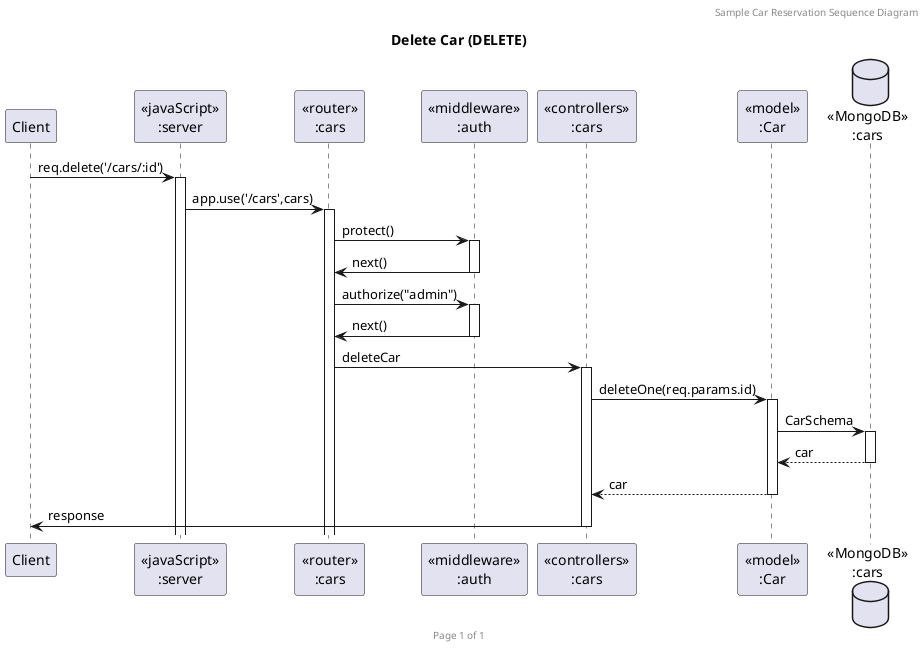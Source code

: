 @startuml Manage Car (DELETE)

header Sample Car Reservation Sequence Diagram
footer Page %page% of %lastpage%
title "Delete Car (DELETE)"

participant "Client" as client
participant "<<javaScript>>\n:server" as server
participant "<<router>>\n:cars" as routerCars
participant "<<middleware>>\n:auth" as authMiddleware
participant "<<controllers>>\n:cars" as controllersCars
participant "<<model>>\n:Car" as modelCar
database "<<MongoDB>>\n:cars" as CarsDatabase

client->server ++:req.delete('/cars/:id')
server->routerCars ++:app.use('/cars',cars)
routerCars -> authMiddleware ++: protect()
routerCars <- authMiddleware --: next()
routerCars -> authMiddleware ++: authorize("admin")
routerCars <- authMiddleware --: next()
routerCars -> controllersCars ++:deleteCar
controllersCars -> modelCar ++:deleteOne(req.params.id)
modelCar -> CarsDatabase ++: CarSchema
CarsDatabase --> modelCar --: car
controllersCars <-- modelCar --: car
controllersCars -> client --:response

@enduml
